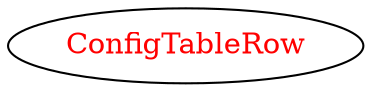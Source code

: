 digraph dependencyGraph {
 concentrate=true;
 ranksep="2.0";
 rankdir="LR"; 
 splines="ortho";
"ConfigTableRow" [fontcolor="red"];
}
